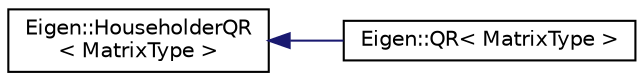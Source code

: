 digraph "Graphical Class Hierarchy"
{
  edge [fontname="Helvetica",fontsize="10",labelfontname="Helvetica",labelfontsize="10"];
  node [fontname="Helvetica",fontsize="10",shape=record];
  rankdir="LR";
  Node1 [label="Eigen::HouseholderQR\l\< MatrixType \>",height=0.2,width=0.4,color="black", fillcolor="white", style="filled",URL="$class_eigen_1_1_householder_q_r.html"];
  Node1 -> Node2 [dir="back",color="midnightblue",fontsize="10",style="solid",fontname="Helvetica"];
  Node2 [label="Eigen::QR\< MatrixType \>",height=0.2,width=0.4,color="black", fillcolor="white", style="filled",URL="$class_eigen_1_1_q_r.html"];
}
